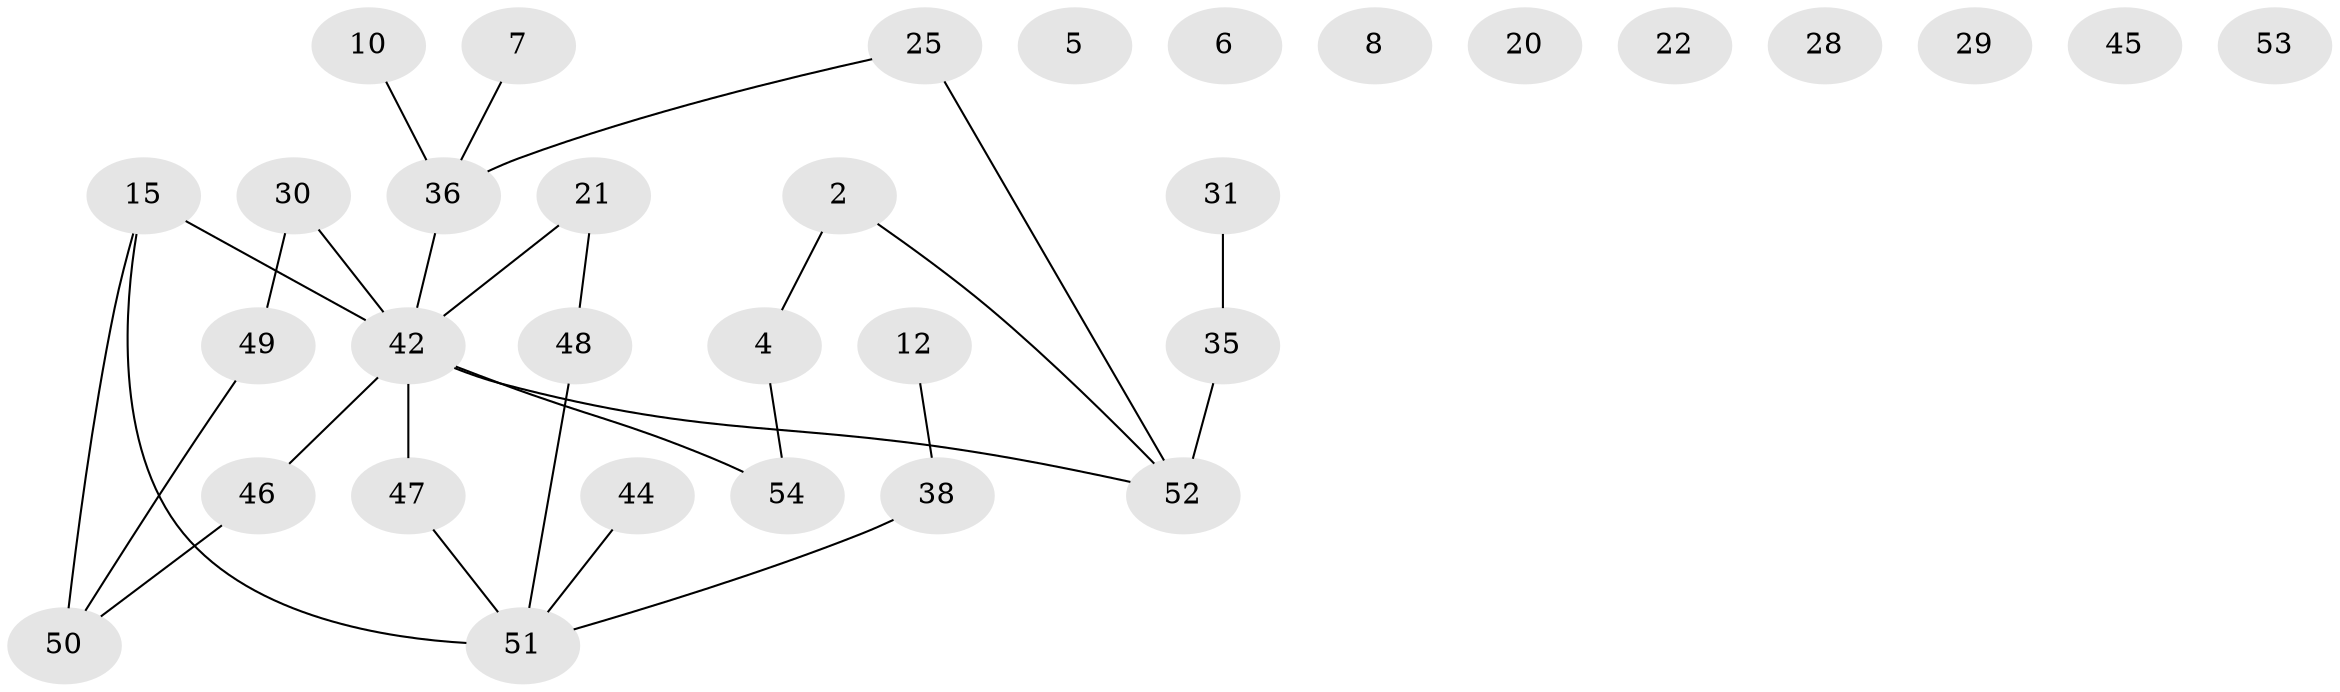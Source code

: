 // original degree distribution, {3: 0.2222222222222222, 2: 0.35185185185185186, 0: 0.16666666666666666, 1: 0.14814814814814814, 5: 0.037037037037037035, 4: 0.07407407407407407}
// Generated by graph-tools (version 1.1) at 2025/43/03/04/25 21:43:14]
// undirected, 32 vertices, 28 edges
graph export_dot {
graph [start="1"]
  node [color=gray90,style=filled];
  2;
  4;
  5;
  6;
  7;
  8;
  10;
  12;
  15;
  20;
  21;
  22;
  25;
  28;
  29;
  30 [super="+18"];
  31;
  35 [super="+24"];
  36;
  38;
  42 [super="+13+19+41+37"];
  44;
  45;
  46 [super="+23"];
  47 [super="+27+32"];
  48;
  49;
  50 [super="+16+33"];
  51 [super="+40"];
  52 [super="+43"];
  53;
  54;
  2 -- 4;
  2 -- 52;
  4 -- 54;
  7 -- 36;
  10 -- 36;
  12 -- 38;
  15 -- 51;
  15 -- 50;
  15 -- 42 [weight=3];
  21 -- 48;
  21 -- 42;
  25 -- 36;
  25 -- 52;
  30 -- 49;
  30 -- 42;
  31 -- 35;
  35 -- 52 [weight=3];
  36 -- 42;
  38 -- 51;
  42 -- 46;
  42 -- 54;
  42 -- 47;
  42 -- 52;
  44 -- 51;
  46 -- 50;
  47 -- 51;
  48 -- 51;
  49 -- 50;
}
